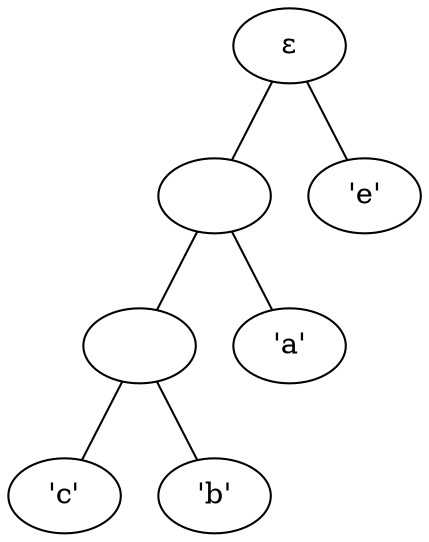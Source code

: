 
graph {
    0 
    0 [label="ε"]
    0 -- 1 -- 2 -- 3    3 [label="'c'"]
    2 [label=""]
    2 -- 4    4 [label="'b'"]
    1 [label=""]
    1 -- 5    5 [label="'a'"]
    0 -- 6    6 [label="'e'"]
}

